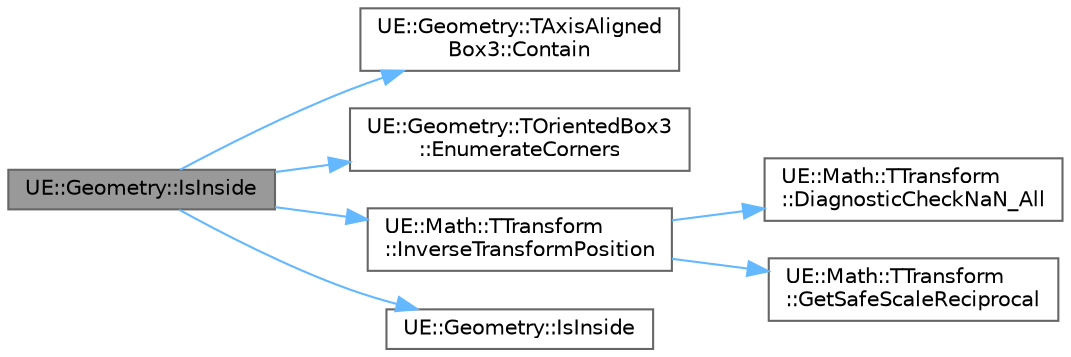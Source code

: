 digraph "UE::Geometry::IsInside"
{
 // INTERACTIVE_SVG=YES
 // LATEX_PDF_SIZE
  bgcolor="transparent";
  edge [fontname=Helvetica,fontsize=10,labelfontname=Helvetica,labelfontsize=10];
  node [fontname=Helvetica,fontsize=10,shape=box,height=0.2,width=0.4];
  rankdir="LR";
  Node1 [id="Node000001",label="UE::Geometry::IsInside",height=0.2,width=0.4,color="gray40", fillcolor="grey60", style="filled", fontcolor="black",tooltip="Test if the axis-aligned bounding box of InnerBox is completely inside the negative region of the sig..."];
  Node1 -> Node2 [id="edge1_Node000001_Node000002",color="steelblue1",style="solid",tooltip=" "];
  Node2 [id="Node000002",label="UE::Geometry::TAxisAligned\lBox3::Contain",height=0.2,width=0.4,color="grey40", fillcolor="white", style="filled",URL="$d2/d63/structUE_1_1Geometry_1_1TAxisAlignedBox3.html#a65b73e131b5f9a1bffdc4af2b73f87a7",tooltip=" "];
  Node1 -> Node3 [id="edge2_Node000001_Node000003",color="steelblue1",style="solid",tooltip=" "];
  Node3 [id="Node000003",label="UE::Geometry::TOrientedBox3\l::EnumerateCorners",height=0.2,width=0.4,color="grey40", fillcolor="white", style="filled",URL="$df/d7f/structUE_1_1Geometry_1_1TOrientedBox3.html#a7c208414e4cff4d62f4d272b43fc9656",tooltip="Call CornerPointFunc(FVector3) for each of the 8 box corners."];
  Node1 -> Node4 [id="edge3_Node000001_Node000004",color="steelblue1",style="solid",tooltip=" "];
  Node4 [id="Node000004",label="UE::Math::TTransform\l::InverseTransformPosition",height=0.2,width=0.4,color="grey40", fillcolor="white", style="filled",URL="$d9/db6/structUE_1_1Math_1_1TTransform.html#a4cb67cafc9c6fe002eac43f9dfc198c3",tooltip="Inverts the transform and then transforms V - correctly handles scaling in this transform."];
  Node4 -> Node5 [id="edge4_Node000004_Node000005",color="steelblue1",style="solid",tooltip=" "];
  Node5 [id="Node000005",label="UE::Math::TTransform\l::DiagnosticCheckNaN_All",height=0.2,width=0.4,color="grey40", fillcolor="white", style="filled",URL="$d9/db6/structUE_1_1Math_1_1TTransform.html#aa084e7b9cf8562aa93b41f704a6de991",tooltip=" "];
  Node4 -> Node6 [id="edge5_Node000004_Node000006",color="steelblue1",style="solid",tooltip=" "];
  Node6 [id="Node000006",label="UE::Math::TTransform\l::GetSafeScaleReciprocal",height=0.2,width=0.4,color="grey40", fillcolor="white", style="filled",URL="$d9/db6/structUE_1_1Math_1_1TTransform.html#a10e2cf4be0eb2b4853360f878c4fde91",tooltip=" "];
  Node1 -> Node7 [id="edge6_Node000001_Node000007",color="steelblue1",style="solid",tooltip=" "];
  Node7 [id="Node000007",label="UE::Geometry::IsInside",height=0.2,width=0.4,color="grey40", fillcolor="white", style="filled",URL="$d9/d39/namespaceUE_1_1Geometry.html#aa6b889e26bef79c91093a165b7e55d15",tooltip=" "];
}
